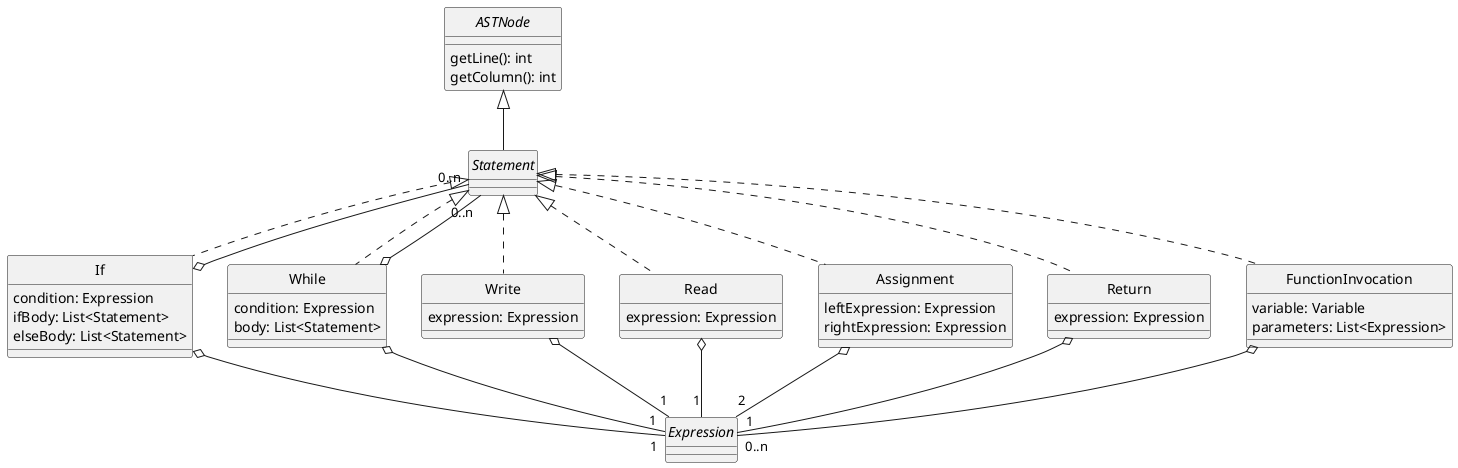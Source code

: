 @startuml Statements
skinparam style strictuml
skinparam monochrome true


interface ASTNode {
    getLine(): int
    getColumn(): int
}

interface Statement
interface Expression

class If {
    condition: Expression
    ifBody: List<Statement>
    elseBody: List<Statement>
}

class While {
    condition: Expression
    body: List<Statement>
}

class Write {
    expression: Expression
}

class Read {
    expression: Expression
}

class Assignment {
    leftExpression: Expression
    rightExpression: Expression
}

class Return {
    expression: Expression
}

class FunctionInvocation {
    variable: Variable
    parameters: List<Expression>
}

ASTNode <|-- Statement
Statement <|.. If
Statement <|.. While
Statement <|.. Write
Statement <|.. Read
Statement <|.. Assignment
Statement <|.. Return
Statement <|.. FunctionInvocation

If o-- "1" Expression
While o-- "1" Expression
Write o-- "1" Expression
Read o-- "1" Expression
Return o-- "1" Expression
Assignment o-- "2" Expression
FunctionInvocation o-- "0..n" Expression

If o-- "0..n" Statement
While o-- "0..n" Statement



@enduml
